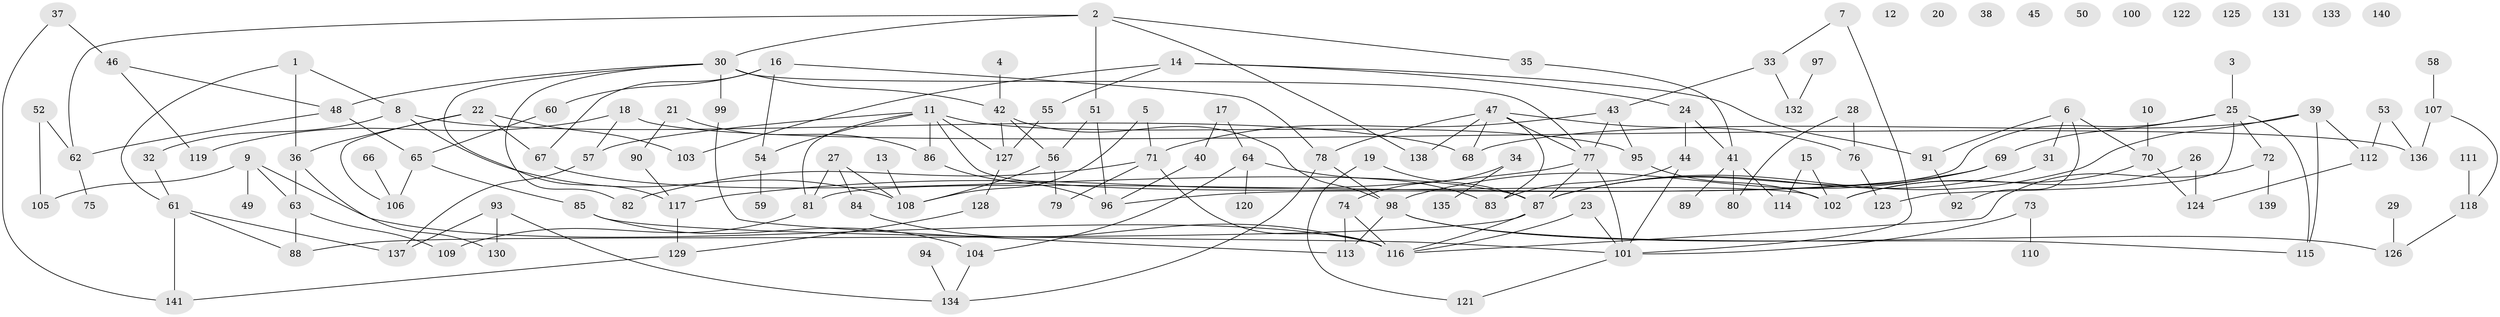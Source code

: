 // Generated by graph-tools (version 1.1) at 2025/49/03/09/25 03:49:13]
// undirected, 141 vertices, 193 edges
graph export_dot {
graph [start="1"]
  node [color=gray90,style=filled];
  1;
  2;
  3;
  4;
  5;
  6;
  7;
  8;
  9;
  10;
  11;
  12;
  13;
  14;
  15;
  16;
  17;
  18;
  19;
  20;
  21;
  22;
  23;
  24;
  25;
  26;
  27;
  28;
  29;
  30;
  31;
  32;
  33;
  34;
  35;
  36;
  37;
  38;
  39;
  40;
  41;
  42;
  43;
  44;
  45;
  46;
  47;
  48;
  49;
  50;
  51;
  52;
  53;
  54;
  55;
  56;
  57;
  58;
  59;
  60;
  61;
  62;
  63;
  64;
  65;
  66;
  67;
  68;
  69;
  70;
  71;
  72;
  73;
  74;
  75;
  76;
  77;
  78;
  79;
  80;
  81;
  82;
  83;
  84;
  85;
  86;
  87;
  88;
  89;
  90;
  91;
  92;
  93;
  94;
  95;
  96;
  97;
  98;
  99;
  100;
  101;
  102;
  103;
  104;
  105;
  106;
  107;
  108;
  109;
  110;
  111;
  112;
  113;
  114;
  115;
  116;
  117;
  118;
  119;
  120;
  121;
  122;
  123;
  124;
  125;
  126;
  127;
  128;
  129;
  130;
  131;
  132;
  133;
  134;
  135;
  136;
  137;
  138;
  139;
  140;
  141;
  1 -- 8;
  1 -- 36;
  1 -- 61;
  2 -- 30;
  2 -- 35;
  2 -- 51;
  2 -- 62;
  2 -- 138;
  3 -- 25;
  4 -- 42;
  5 -- 71;
  5 -- 108;
  6 -- 31;
  6 -- 70;
  6 -- 91;
  6 -- 92;
  7 -- 33;
  7 -- 101;
  8 -- 32;
  8 -- 68;
  8 -- 108;
  9 -- 49;
  9 -- 63;
  9 -- 105;
  9 -- 116;
  10 -- 70;
  11 -- 54;
  11 -- 57;
  11 -- 81;
  11 -- 86;
  11 -- 95;
  11 -- 102;
  11 -- 127;
  13 -- 108;
  14 -- 24;
  14 -- 55;
  14 -- 91;
  14 -- 103;
  15 -- 102;
  15 -- 114;
  16 -- 54;
  16 -- 60;
  16 -- 67;
  16 -- 78;
  17 -- 40;
  17 -- 64;
  18 -- 57;
  18 -- 119;
  18 -- 136;
  19 -- 87;
  19 -- 121;
  21 -- 86;
  21 -- 90;
  22 -- 36;
  22 -- 67;
  22 -- 103;
  22 -- 106;
  23 -- 101;
  23 -- 116;
  24 -- 41;
  24 -- 44;
  25 -- 69;
  25 -- 72;
  25 -- 81;
  25 -- 115;
  25 -- 123;
  26 -- 102;
  26 -- 124;
  27 -- 81;
  27 -- 84;
  27 -- 108;
  28 -- 76;
  28 -- 80;
  29 -- 126;
  30 -- 42;
  30 -- 48;
  30 -- 77;
  30 -- 82;
  30 -- 99;
  30 -- 117;
  31 -- 87;
  32 -- 61;
  33 -- 43;
  33 -- 132;
  34 -- 74;
  34 -- 135;
  35 -- 41;
  36 -- 63;
  36 -- 130;
  37 -- 46;
  37 -- 141;
  39 -- 68;
  39 -- 87;
  39 -- 112;
  39 -- 115;
  40 -- 96;
  41 -- 80;
  41 -- 89;
  41 -- 114;
  42 -- 56;
  42 -- 98;
  42 -- 127;
  43 -- 71;
  43 -- 77;
  43 -- 95;
  44 -- 83;
  44 -- 101;
  46 -- 48;
  46 -- 119;
  47 -- 68;
  47 -- 76;
  47 -- 77;
  47 -- 78;
  47 -- 83;
  47 -- 138;
  48 -- 62;
  48 -- 65;
  51 -- 56;
  51 -- 96;
  52 -- 62;
  52 -- 105;
  53 -- 112;
  53 -- 136;
  54 -- 59;
  55 -- 127;
  56 -- 79;
  56 -- 108;
  57 -- 137;
  58 -- 107;
  60 -- 65;
  61 -- 88;
  61 -- 137;
  61 -- 141;
  62 -- 75;
  63 -- 88;
  63 -- 109;
  64 -- 83;
  64 -- 104;
  64 -- 120;
  65 -- 85;
  65 -- 106;
  66 -- 106;
  67 -- 87;
  69 -- 87;
  69 -- 96;
  69 -- 98;
  70 -- 102;
  70 -- 124;
  71 -- 79;
  71 -- 82;
  71 -- 116;
  72 -- 116;
  72 -- 139;
  73 -- 101;
  73 -- 110;
  74 -- 113;
  74 -- 116;
  76 -- 123;
  77 -- 87;
  77 -- 101;
  77 -- 117;
  78 -- 98;
  78 -- 134;
  81 -- 109;
  84 -- 116;
  85 -- 101;
  85 -- 104;
  86 -- 96;
  87 -- 88;
  87 -- 116;
  90 -- 117;
  91 -- 92;
  93 -- 130;
  93 -- 134;
  93 -- 137;
  94 -- 134;
  95 -- 102;
  97 -- 132;
  98 -- 113;
  98 -- 115;
  98 -- 126;
  99 -- 113;
  101 -- 121;
  104 -- 134;
  107 -- 118;
  107 -- 136;
  111 -- 118;
  112 -- 124;
  117 -- 129;
  118 -- 126;
  127 -- 128;
  128 -- 129;
  129 -- 141;
}
